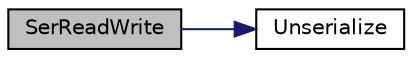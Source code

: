digraph "SerReadWrite"
{
  edge [fontname="Helvetica",fontsize="10",labelfontname="Helvetica",labelfontsize="10"];
  node [fontname="Helvetica",fontsize="10",shape=record];
  rankdir="LR";
  Node254 [label="SerReadWrite",height=0.2,width=0.4,color="black", fillcolor="grey75", style="filled", fontcolor="black"];
  Node254 -> Node255 [color="midnightblue",fontsize="10",style="solid",fontname="Helvetica"];
  Node255 [label="Unserialize",height=0.2,width=0.4,color="black", fillcolor="white", style="filled",URL="$serialize_8h.html#a6535b70fa93811f2b1df307a424eb317"];
}
